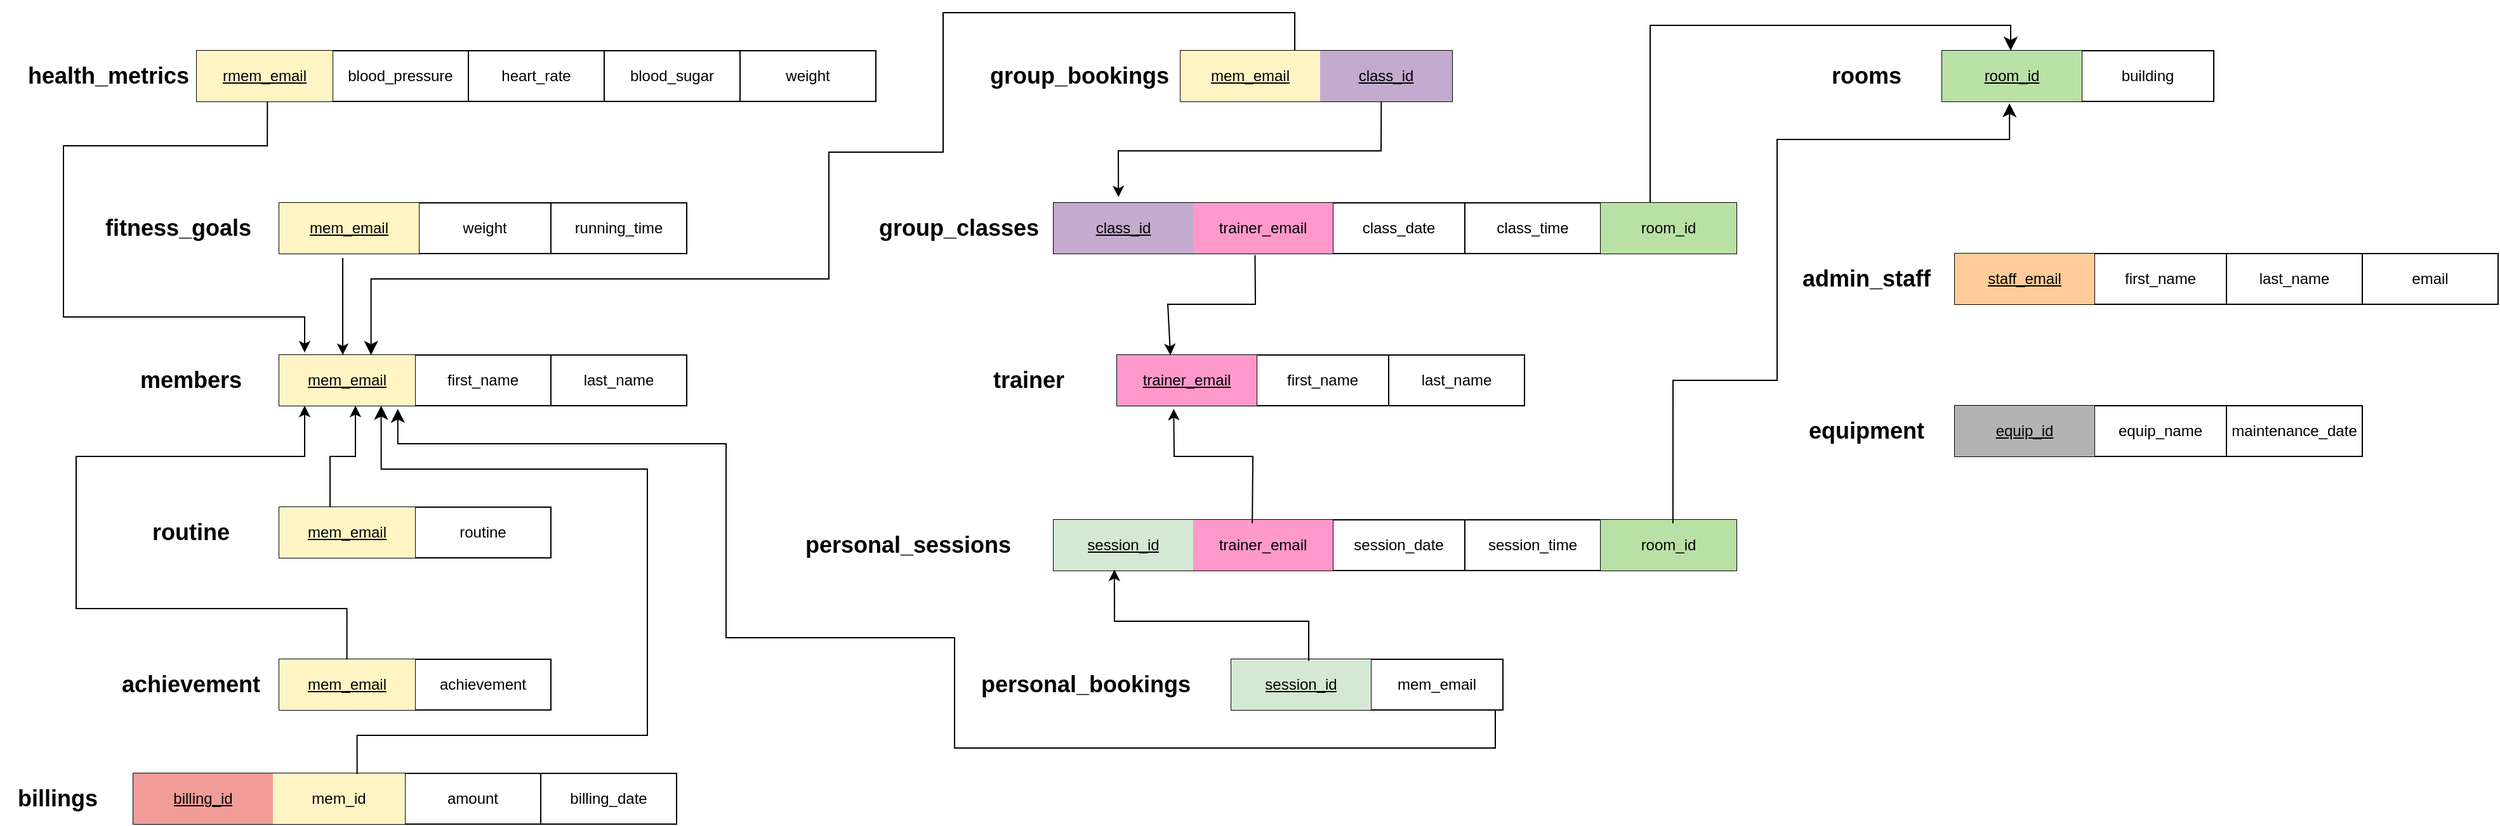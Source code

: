 <mxfile version="24.1.0" type="device">
  <diagram name="Page-1" id="NlU0IGjigq2J7Ib-XljO">
    <mxGraphModel dx="2693" dy="1857" grid="1" gridSize="10" guides="1" tooltips="1" connect="1" arrows="1" fold="1" page="1" pageScale="1" pageWidth="850" pageHeight="1100" math="0" shadow="0">
      <root>
        <mxCell id="0" />
        <mxCell id="1" parent="0" />
        <mxCell id="TKDaQTlKowNkifoECcdJ-1" value="" style="shape=table;startSize=0;container=1;collapsible=0;childLayout=tableLayout;" vertex="1" parent="1">
          <mxGeometry x="-520" y="160" width="321" height="40" as="geometry" />
        </mxCell>
        <mxCell id="TKDaQTlKowNkifoECcdJ-2" value="" style="shape=tableRow;horizontal=0;startSize=0;swimlaneHead=0;swimlaneBody=0;strokeColor=inherit;top=0;left=0;bottom=0;right=0;collapsible=0;dropTarget=0;fillColor=none;points=[[0,0.5],[1,0.5]];portConstraint=eastwest;" vertex="1" parent="TKDaQTlKowNkifoECcdJ-1">
          <mxGeometry width="321" height="40" as="geometry" />
        </mxCell>
        <mxCell id="TKDaQTlKowNkifoECcdJ-3" value="&lt;u&gt;mem_email&lt;/u&gt;" style="shape=partialRectangle;html=1;whiteSpace=wrap;connectable=0;strokeColor=inherit;overflow=hidden;fillColor=#FFF4C3;top=0;left=0;bottom=0;right=0;pointerEvents=1;" vertex="1" parent="TKDaQTlKowNkifoECcdJ-2">
          <mxGeometry width="107" height="40" as="geometry">
            <mxRectangle width="107" height="40" as="alternateBounds" />
          </mxGeometry>
        </mxCell>
        <mxCell id="TKDaQTlKowNkifoECcdJ-4" value="first_name" style="shape=partialRectangle;html=1;whiteSpace=wrap;connectable=0;strokeColor=inherit;overflow=hidden;fillColor=none;top=0;left=0;bottom=0;right=0;pointerEvents=1;" vertex="1" parent="TKDaQTlKowNkifoECcdJ-2">
          <mxGeometry x="107" width="107" height="40" as="geometry">
            <mxRectangle width="107" height="40" as="alternateBounds" />
          </mxGeometry>
        </mxCell>
        <mxCell id="TKDaQTlKowNkifoECcdJ-5" value="last_name" style="shape=partialRectangle;html=1;whiteSpace=wrap;connectable=0;strokeColor=inherit;overflow=hidden;fillColor=none;top=0;left=0;bottom=0;right=0;pointerEvents=1;" vertex="1" parent="TKDaQTlKowNkifoECcdJ-2">
          <mxGeometry x="214" width="107" height="40" as="geometry">
            <mxRectangle width="107" height="40" as="alternateBounds" />
          </mxGeometry>
        </mxCell>
        <mxCell id="TKDaQTlKowNkifoECcdJ-8" value="&lt;b&gt;&lt;font style=&quot;font-size: 18px;&quot;&gt;members&lt;/font&gt;&lt;/b&gt;" style="text;html=1;align=center;verticalAlign=middle;resizable=0;points=[];autosize=1;strokeColor=none;fillColor=none;" vertex="1" parent="1">
          <mxGeometry x="-640" y="160" width="100" height="40" as="geometry" />
        </mxCell>
        <mxCell id="TKDaQTlKowNkifoECcdJ-9" value="" style="shape=table;startSize=0;container=1;collapsible=0;childLayout=tableLayout;" vertex="1" parent="1">
          <mxGeometry x="90" y="290" width="538" height="40" as="geometry" />
        </mxCell>
        <mxCell id="TKDaQTlKowNkifoECcdJ-10" value="" style="shape=tableRow;horizontal=0;startSize=0;swimlaneHead=0;swimlaneBody=0;strokeColor=inherit;top=0;left=0;bottom=0;right=0;collapsible=0;dropTarget=0;fillColor=none;points=[[0,0.5],[1,0.5]];portConstraint=eastwest;" vertex="1" parent="TKDaQTlKowNkifoECcdJ-9">
          <mxGeometry width="538" height="40" as="geometry" />
        </mxCell>
        <mxCell id="TKDaQTlKowNkifoECcdJ-11" value="&lt;u&gt;session_id&lt;/u&gt;" style="shape=partialRectangle;html=1;whiteSpace=wrap;connectable=0;strokeColor=inherit;overflow=hidden;fillColor=#D5E8D4;top=0;left=0;bottom=0;right=0;pointerEvents=1;" vertex="1" parent="TKDaQTlKowNkifoECcdJ-10">
          <mxGeometry width="110" height="40" as="geometry">
            <mxRectangle width="110" height="40" as="alternateBounds" />
          </mxGeometry>
        </mxCell>
        <mxCell id="TKDaQTlKowNkifoECcdJ-117" value="trainer_email" style="shape=partialRectangle;html=1;whiteSpace=wrap;connectable=0;strokeColor=inherit;overflow=hidden;fillColor=#FF99CC;top=0;left=0;bottom=0;right=0;pointerEvents=1;" vertex="1" parent="TKDaQTlKowNkifoECcdJ-10">
          <mxGeometry x="110" width="110" height="40" as="geometry">
            <mxRectangle width="110" height="40" as="alternateBounds" />
          </mxGeometry>
        </mxCell>
        <mxCell id="TKDaQTlKowNkifoECcdJ-12" value="session_date" style="shape=partialRectangle;html=1;whiteSpace=wrap;connectable=0;strokeColor=inherit;overflow=hidden;fillColor=none;top=0;left=0;bottom=0;right=0;pointerEvents=1;" vertex="1" parent="TKDaQTlKowNkifoECcdJ-10">
          <mxGeometry x="220" width="104" height="40" as="geometry">
            <mxRectangle width="104" height="40" as="alternateBounds" />
          </mxGeometry>
        </mxCell>
        <mxCell id="TKDaQTlKowNkifoECcdJ-13" value="session_time" style="shape=partialRectangle;html=1;whiteSpace=wrap;connectable=0;strokeColor=inherit;overflow=hidden;fillColor=none;top=0;left=0;bottom=0;right=0;pointerEvents=1;" vertex="1" parent="TKDaQTlKowNkifoECcdJ-10">
          <mxGeometry x="324" width="107" height="40" as="geometry">
            <mxRectangle width="107" height="40" as="alternateBounds" />
          </mxGeometry>
        </mxCell>
        <mxCell id="TKDaQTlKowNkifoECcdJ-14" value="room_id" style="shape=partialRectangle;html=1;whiteSpace=wrap;connectable=0;strokeColor=inherit;overflow=hidden;fillColor=#B9E0A5;top=0;left=0;bottom=0;right=0;pointerEvents=1;" vertex="1" parent="TKDaQTlKowNkifoECcdJ-10">
          <mxGeometry x="431" width="107" height="40" as="geometry">
            <mxRectangle width="107" height="40" as="alternateBounds" />
          </mxGeometry>
        </mxCell>
        <mxCell id="TKDaQTlKowNkifoECcdJ-15" value="&lt;span style=&quot;font-size: 18px;&quot;&gt;&lt;b&gt;personal_sessions&lt;/b&gt;&lt;/span&gt;" style="text;html=1;align=center;verticalAlign=middle;resizable=0;points=[];autosize=1;strokeColor=none;fillColor=none;" vertex="1" parent="1">
          <mxGeometry x="-120" y="290" width="190" height="40" as="geometry" />
        </mxCell>
        <mxCell id="TKDaQTlKowNkifoECcdJ-16" value="" style="shape=table;startSize=0;container=1;collapsible=0;childLayout=tableLayout;" vertex="1" parent="1">
          <mxGeometry x="90" y="40" width="538" height="40" as="geometry" />
        </mxCell>
        <mxCell id="TKDaQTlKowNkifoECcdJ-17" value="" style="shape=tableRow;horizontal=0;startSize=0;swimlaneHead=0;swimlaneBody=0;strokeColor=inherit;top=0;left=0;bottom=0;right=0;collapsible=0;dropTarget=0;fillColor=none;points=[[0,0.5],[1,0.5]];portConstraint=eastwest;" vertex="1" parent="TKDaQTlKowNkifoECcdJ-16">
          <mxGeometry width="538" height="40" as="geometry" />
        </mxCell>
        <mxCell id="TKDaQTlKowNkifoECcdJ-18" value="&lt;u&gt;class_id&lt;/u&gt;" style="shape=partialRectangle;html=1;whiteSpace=wrap;connectable=0;strokeColor=inherit;overflow=hidden;fillColor=#C3ABD0;top=0;left=0;bottom=0;right=0;pointerEvents=1;" vertex="1" parent="TKDaQTlKowNkifoECcdJ-17">
          <mxGeometry width="110" height="40" as="geometry">
            <mxRectangle width="110" height="40" as="alternateBounds" />
          </mxGeometry>
        </mxCell>
        <mxCell id="TKDaQTlKowNkifoECcdJ-116" value="trainer_email" style="shape=partialRectangle;html=1;whiteSpace=wrap;connectable=0;strokeColor=inherit;overflow=hidden;fillColor=#FF99CC;top=0;left=0;bottom=0;right=0;pointerEvents=1;" vertex="1" parent="TKDaQTlKowNkifoECcdJ-17">
          <mxGeometry x="110" width="110" height="40" as="geometry">
            <mxRectangle width="110" height="40" as="alternateBounds" />
          </mxGeometry>
        </mxCell>
        <mxCell id="TKDaQTlKowNkifoECcdJ-19" value="class_date" style="shape=partialRectangle;html=1;whiteSpace=wrap;connectable=0;strokeColor=inherit;overflow=hidden;fillColor=none;top=0;left=0;bottom=0;right=0;pointerEvents=1;" vertex="1" parent="TKDaQTlKowNkifoECcdJ-17">
          <mxGeometry x="220" width="104" height="40" as="geometry">
            <mxRectangle width="104" height="40" as="alternateBounds" />
          </mxGeometry>
        </mxCell>
        <mxCell id="TKDaQTlKowNkifoECcdJ-20" value="class_time" style="shape=partialRectangle;html=1;whiteSpace=wrap;connectable=0;strokeColor=inherit;overflow=hidden;fillColor=none;top=0;left=0;bottom=0;right=0;pointerEvents=1;" vertex="1" parent="TKDaQTlKowNkifoECcdJ-17">
          <mxGeometry x="324" width="107" height="40" as="geometry">
            <mxRectangle width="107" height="40" as="alternateBounds" />
          </mxGeometry>
        </mxCell>
        <mxCell id="TKDaQTlKowNkifoECcdJ-21" value="room_id" style="shape=partialRectangle;html=1;whiteSpace=wrap;connectable=0;strokeColor=inherit;overflow=hidden;fillColor=#B9E0A5;top=0;left=0;bottom=0;right=0;pointerEvents=1;" vertex="1" parent="TKDaQTlKowNkifoECcdJ-17">
          <mxGeometry x="431" width="107" height="40" as="geometry">
            <mxRectangle width="107" height="40" as="alternateBounds" />
          </mxGeometry>
        </mxCell>
        <mxCell id="TKDaQTlKowNkifoECcdJ-22" value="&lt;span style=&quot;font-size: 18px;&quot;&gt;&lt;b&gt;group_classes&lt;/b&gt;&lt;/span&gt;" style="text;html=1;align=center;verticalAlign=middle;resizable=0;points=[];autosize=1;strokeColor=none;fillColor=none;" vertex="1" parent="1">
          <mxGeometry x="-60" y="40" width="150" height="40" as="geometry" />
        </mxCell>
        <mxCell id="TKDaQTlKowNkifoECcdJ-23" value="" style="shape=table;startSize=0;container=1;collapsible=0;childLayout=tableLayout;" vertex="1" parent="1">
          <mxGeometry x="140" y="160" width="321" height="40" as="geometry" />
        </mxCell>
        <mxCell id="TKDaQTlKowNkifoECcdJ-24" value="" style="shape=tableRow;horizontal=0;startSize=0;swimlaneHead=0;swimlaneBody=0;strokeColor=inherit;top=0;left=0;bottom=0;right=0;collapsible=0;dropTarget=0;fillColor=none;points=[[0,0.5],[1,0.5]];portConstraint=eastwest;" vertex="1" parent="TKDaQTlKowNkifoECcdJ-23">
          <mxGeometry width="321" height="40" as="geometry" />
        </mxCell>
        <mxCell id="TKDaQTlKowNkifoECcdJ-25" value="&lt;u&gt;trainer_email&lt;/u&gt;" style="shape=partialRectangle;html=1;whiteSpace=wrap;connectable=0;strokeColor=inherit;overflow=hidden;fillColor=#FF99CC;top=0;left=0;bottom=0;right=0;pointerEvents=1;" vertex="1" parent="TKDaQTlKowNkifoECcdJ-24">
          <mxGeometry width="110" height="40" as="geometry">
            <mxRectangle width="110" height="40" as="alternateBounds" />
          </mxGeometry>
        </mxCell>
        <mxCell id="TKDaQTlKowNkifoECcdJ-26" value="first_name" style="shape=partialRectangle;html=1;whiteSpace=wrap;connectable=0;strokeColor=inherit;overflow=hidden;fillColor=none;top=0;left=0;bottom=0;right=0;pointerEvents=1;" vertex="1" parent="TKDaQTlKowNkifoECcdJ-24">
          <mxGeometry x="110" width="104" height="40" as="geometry">
            <mxRectangle width="104" height="40" as="alternateBounds" />
          </mxGeometry>
        </mxCell>
        <mxCell id="TKDaQTlKowNkifoECcdJ-27" value="last_name" style="shape=partialRectangle;html=1;whiteSpace=wrap;connectable=0;strokeColor=inherit;overflow=hidden;fillColor=none;top=0;left=0;bottom=0;right=0;pointerEvents=1;" vertex="1" parent="TKDaQTlKowNkifoECcdJ-24">
          <mxGeometry x="214" width="107" height="40" as="geometry">
            <mxRectangle width="107" height="40" as="alternateBounds" />
          </mxGeometry>
        </mxCell>
        <mxCell id="TKDaQTlKowNkifoECcdJ-29" value="&lt;span style=&quot;font-size: 18px;&quot;&gt;&lt;b&gt;trainer&lt;/b&gt;&lt;/span&gt;" style="text;html=1;align=center;verticalAlign=middle;resizable=0;points=[];autosize=1;strokeColor=none;fillColor=none;" vertex="1" parent="1">
          <mxGeometry x="30" y="160" width="80" height="40" as="geometry" />
        </mxCell>
        <mxCell id="TKDaQTlKowNkifoECcdJ-30" value="" style="shape=table;startSize=0;container=1;collapsible=0;childLayout=tableLayout;" vertex="1" parent="1">
          <mxGeometry x="790" y="-80" width="214" height="40" as="geometry" />
        </mxCell>
        <mxCell id="TKDaQTlKowNkifoECcdJ-31" value="" style="shape=tableRow;horizontal=0;startSize=0;swimlaneHead=0;swimlaneBody=0;strokeColor=inherit;top=0;left=0;bottom=0;right=0;collapsible=0;dropTarget=0;fillColor=none;points=[[0,0.5],[1,0.5]];portConstraint=eastwest;" vertex="1" parent="TKDaQTlKowNkifoECcdJ-30">
          <mxGeometry width="214" height="40" as="geometry" />
        </mxCell>
        <mxCell id="TKDaQTlKowNkifoECcdJ-32" value="&lt;u&gt;room_id&lt;/u&gt;" style="shape=partialRectangle;html=1;whiteSpace=wrap;connectable=0;strokeColor=inherit;overflow=hidden;fillColor=#B9E0A5;top=0;left=0;bottom=0;right=0;pointerEvents=1;" vertex="1" parent="TKDaQTlKowNkifoECcdJ-31">
          <mxGeometry width="110" height="40" as="geometry">
            <mxRectangle width="110" height="40" as="alternateBounds" />
          </mxGeometry>
        </mxCell>
        <mxCell id="TKDaQTlKowNkifoECcdJ-33" value="building" style="shape=partialRectangle;html=1;whiteSpace=wrap;connectable=0;strokeColor=inherit;overflow=hidden;fillColor=none;top=0;left=0;bottom=0;right=0;pointerEvents=1;" vertex="1" parent="TKDaQTlKowNkifoECcdJ-31">
          <mxGeometry x="110" width="104" height="40" as="geometry">
            <mxRectangle width="104" height="40" as="alternateBounds" />
          </mxGeometry>
        </mxCell>
        <mxCell id="TKDaQTlKowNkifoECcdJ-36" value="&lt;span style=&quot;font-size: 18px;&quot;&gt;&lt;b&gt;rooms&lt;/b&gt;&lt;/span&gt;" style="text;html=1;align=center;verticalAlign=middle;resizable=0;points=[];autosize=1;strokeColor=none;fillColor=none;" vertex="1" parent="1">
          <mxGeometry x="690" y="-80" width="80" height="40" as="geometry" />
        </mxCell>
        <mxCell id="TKDaQTlKowNkifoECcdJ-37" value="" style="shape=table;startSize=0;container=1;collapsible=0;childLayout=tableLayout;" vertex="1" parent="1">
          <mxGeometry x="800" y="80" width="428" height="40" as="geometry" />
        </mxCell>
        <mxCell id="TKDaQTlKowNkifoECcdJ-38" value="" style="shape=tableRow;horizontal=0;startSize=0;swimlaneHead=0;swimlaneBody=0;strokeColor=inherit;top=0;left=0;bottom=0;right=0;collapsible=0;dropTarget=0;fillColor=none;points=[[0,0.5],[1,0.5]];portConstraint=eastwest;" vertex="1" parent="TKDaQTlKowNkifoECcdJ-37">
          <mxGeometry width="428" height="40" as="geometry" />
        </mxCell>
        <mxCell id="TKDaQTlKowNkifoECcdJ-39" value="&lt;u&gt;staff_email&lt;/u&gt;" style="shape=partialRectangle;html=1;whiteSpace=wrap;connectable=0;strokeColor=inherit;overflow=hidden;fillColor=#FFCC99;top=0;left=0;bottom=0;right=0;pointerEvents=1;" vertex="1" parent="TKDaQTlKowNkifoECcdJ-38">
          <mxGeometry width="110" height="40" as="geometry">
            <mxRectangle width="110" height="40" as="alternateBounds" />
          </mxGeometry>
        </mxCell>
        <mxCell id="TKDaQTlKowNkifoECcdJ-40" value="first_name" style="shape=partialRectangle;html=1;whiteSpace=wrap;connectable=0;strokeColor=inherit;overflow=hidden;fillColor=none;top=0;left=0;bottom=0;right=0;pointerEvents=1;" vertex="1" parent="TKDaQTlKowNkifoECcdJ-38">
          <mxGeometry x="110" width="104" height="40" as="geometry">
            <mxRectangle width="104" height="40" as="alternateBounds" />
          </mxGeometry>
        </mxCell>
        <mxCell id="TKDaQTlKowNkifoECcdJ-41" value="last_name" style="shape=partialRectangle;html=1;whiteSpace=wrap;connectable=0;strokeColor=inherit;overflow=hidden;fillColor=none;top=0;left=0;bottom=0;right=0;pointerEvents=1;" vertex="1" parent="TKDaQTlKowNkifoECcdJ-38">
          <mxGeometry x="214" width="107" height="40" as="geometry">
            <mxRectangle width="107" height="40" as="alternateBounds" />
          </mxGeometry>
        </mxCell>
        <mxCell id="TKDaQTlKowNkifoECcdJ-42" value="email" style="shape=partialRectangle;html=1;whiteSpace=wrap;connectable=0;strokeColor=inherit;overflow=hidden;fillColor=none;top=0;left=0;bottom=0;right=0;pointerEvents=1;" vertex="1" parent="TKDaQTlKowNkifoECcdJ-38">
          <mxGeometry x="321" width="107" height="40" as="geometry">
            <mxRectangle width="107" height="40" as="alternateBounds" />
          </mxGeometry>
        </mxCell>
        <mxCell id="TKDaQTlKowNkifoECcdJ-43" value="&lt;span style=&quot;font-size: 18px;&quot;&gt;&lt;b&gt;admin_staff&lt;/b&gt;&lt;/span&gt;" style="text;html=1;align=center;verticalAlign=middle;resizable=0;points=[];autosize=1;strokeColor=none;fillColor=none;" vertex="1" parent="1">
          <mxGeometry x="670" y="80" width="120" height="40" as="geometry" />
        </mxCell>
        <mxCell id="TKDaQTlKowNkifoECcdJ-44" value="" style="shape=table;startSize=0;container=1;collapsible=0;childLayout=tableLayout;" vertex="1" parent="1">
          <mxGeometry x="800" y="200" width="321" height="40" as="geometry" />
        </mxCell>
        <mxCell id="TKDaQTlKowNkifoECcdJ-45" value="" style="shape=tableRow;horizontal=0;startSize=0;swimlaneHead=0;swimlaneBody=0;strokeColor=inherit;top=0;left=0;bottom=0;right=0;collapsible=0;dropTarget=0;fillColor=none;points=[[0,0.5],[1,0.5]];portConstraint=eastwest;" vertex="1" parent="TKDaQTlKowNkifoECcdJ-44">
          <mxGeometry width="321" height="40" as="geometry" />
        </mxCell>
        <mxCell id="TKDaQTlKowNkifoECcdJ-46" value="&lt;u&gt;equip_id&lt;/u&gt;" style="shape=partialRectangle;html=1;whiteSpace=wrap;connectable=0;strokeColor=inherit;overflow=hidden;fillColor=#B3B3B3;top=0;left=0;bottom=0;right=0;pointerEvents=1;" vertex="1" parent="TKDaQTlKowNkifoECcdJ-45">
          <mxGeometry width="110" height="40" as="geometry">
            <mxRectangle width="110" height="40" as="alternateBounds" />
          </mxGeometry>
        </mxCell>
        <mxCell id="TKDaQTlKowNkifoECcdJ-47" value="equip_name" style="shape=partialRectangle;html=1;whiteSpace=wrap;connectable=0;strokeColor=inherit;overflow=hidden;fillColor=none;top=0;left=0;bottom=0;right=0;pointerEvents=1;" vertex="1" parent="TKDaQTlKowNkifoECcdJ-45">
          <mxGeometry x="110" width="104" height="40" as="geometry">
            <mxRectangle width="104" height="40" as="alternateBounds" />
          </mxGeometry>
        </mxCell>
        <mxCell id="TKDaQTlKowNkifoECcdJ-48" value="maintenance_date" style="shape=partialRectangle;html=1;whiteSpace=wrap;connectable=0;strokeColor=inherit;overflow=hidden;fillColor=none;top=0;left=0;bottom=0;right=0;pointerEvents=1;" vertex="1" parent="TKDaQTlKowNkifoECcdJ-45">
          <mxGeometry x="214" width="107" height="40" as="geometry">
            <mxRectangle width="107" height="40" as="alternateBounds" />
          </mxGeometry>
        </mxCell>
        <mxCell id="TKDaQTlKowNkifoECcdJ-50" value="&lt;span style=&quot;font-size: 18px;&quot;&gt;&lt;b&gt;equipment&lt;/b&gt;&lt;/span&gt;" style="text;html=1;align=center;verticalAlign=middle;resizable=0;points=[];autosize=1;strokeColor=none;fillColor=none;" vertex="1" parent="1">
          <mxGeometry x="675" y="200" width="110" height="40" as="geometry" />
        </mxCell>
        <mxCell id="TKDaQTlKowNkifoECcdJ-51" value="" style="shape=table;startSize=0;container=1;collapsible=0;childLayout=tableLayout;" vertex="1" parent="1">
          <mxGeometry x="-635" y="490" width="428" height="40" as="geometry" />
        </mxCell>
        <mxCell id="TKDaQTlKowNkifoECcdJ-52" value="" style="shape=tableRow;horizontal=0;startSize=0;swimlaneHead=0;swimlaneBody=0;strokeColor=inherit;top=0;left=0;bottom=0;right=0;collapsible=0;dropTarget=0;fillColor=none;points=[[0,0.5],[1,0.5]];portConstraint=eastwest;" vertex="1" parent="TKDaQTlKowNkifoECcdJ-51">
          <mxGeometry width="428" height="40" as="geometry" />
        </mxCell>
        <mxCell id="TKDaQTlKowNkifoECcdJ-53" value="&lt;u&gt;billing_id&lt;/u&gt;" style="shape=partialRectangle;html=1;whiteSpace=wrap;connectable=0;strokeColor=inherit;overflow=hidden;fillColor=#F19C99;top=0;left=0;bottom=0;right=0;pointerEvents=1;" vertex="1" parent="TKDaQTlKowNkifoECcdJ-52">
          <mxGeometry width="110" height="40" as="geometry">
            <mxRectangle width="110" height="40" as="alternateBounds" />
          </mxGeometry>
        </mxCell>
        <mxCell id="TKDaQTlKowNkifoECcdJ-54" value="mem_id" style="shape=partialRectangle;html=1;whiteSpace=wrap;connectable=0;strokeColor=inherit;overflow=hidden;fillColor=#FFF4C3;top=0;left=0;bottom=0;right=0;pointerEvents=1;" vertex="1" parent="TKDaQTlKowNkifoECcdJ-52">
          <mxGeometry x="110" width="104" height="40" as="geometry">
            <mxRectangle width="104" height="40" as="alternateBounds" />
          </mxGeometry>
        </mxCell>
        <mxCell id="TKDaQTlKowNkifoECcdJ-55" value="amount" style="shape=partialRectangle;html=1;whiteSpace=wrap;connectable=0;strokeColor=inherit;overflow=hidden;fillColor=none;top=0;left=0;bottom=0;right=0;pointerEvents=1;" vertex="1" parent="TKDaQTlKowNkifoECcdJ-52">
          <mxGeometry x="214" width="107" height="40" as="geometry">
            <mxRectangle width="107" height="40" as="alternateBounds" />
          </mxGeometry>
        </mxCell>
        <mxCell id="TKDaQTlKowNkifoECcdJ-56" value="billing_date" style="shape=partialRectangle;html=1;whiteSpace=wrap;connectable=0;strokeColor=inherit;overflow=hidden;fillColor=none;top=0;left=0;bottom=0;right=0;pointerEvents=1;" vertex="1" parent="TKDaQTlKowNkifoECcdJ-52">
          <mxGeometry x="321" width="107" height="40" as="geometry">
            <mxRectangle width="107" height="40" as="alternateBounds" />
          </mxGeometry>
        </mxCell>
        <mxCell id="TKDaQTlKowNkifoECcdJ-57" value="&lt;span style=&quot;font-size: 18px;&quot;&gt;&lt;b&gt;billings&lt;/b&gt;&lt;/span&gt;" style="text;html=1;align=center;verticalAlign=middle;resizable=0;points=[];autosize=1;strokeColor=none;fillColor=none;" vertex="1" parent="1">
          <mxGeometry x="-740" y="490" width="90" height="40" as="geometry" />
        </mxCell>
        <mxCell id="TKDaQTlKowNkifoECcdJ-58" value="" style="shape=table;startSize=0;container=1;collapsible=0;childLayout=tableLayout;" vertex="1" parent="1">
          <mxGeometry x="-585" y="-80" width="535" height="40" as="geometry" />
        </mxCell>
        <mxCell id="TKDaQTlKowNkifoECcdJ-59" value="" style="shape=tableRow;horizontal=0;startSize=0;swimlaneHead=0;swimlaneBody=0;strokeColor=inherit;top=0;left=0;bottom=0;right=0;collapsible=0;dropTarget=0;fillColor=none;points=[[0,0.5],[1,0.5]];portConstraint=eastwest;" vertex="1" parent="TKDaQTlKowNkifoECcdJ-58">
          <mxGeometry width="535" height="40" as="geometry" />
        </mxCell>
        <mxCell id="TKDaQTlKowNkifoECcdJ-60" value="&lt;u&gt;rmem_email&lt;/u&gt;" style="shape=partialRectangle;html=1;whiteSpace=wrap;connectable=0;strokeColor=inherit;overflow=hidden;fillColor=#FFF4C3;top=0;left=0;bottom=0;right=0;pointerEvents=1;" vertex="1" parent="TKDaQTlKowNkifoECcdJ-59">
          <mxGeometry width="107" height="40" as="geometry">
            <mxRectangle width="107" height="40" as="alternateBounds" />
          </mxGeometry>
        </mxCell>
        <mxCell id="TKDaQTlKowNkifoECcdJ-61" value="blood_pressure" style="shape=partialRectangle;html=1;whiteSpace=wrap;connectable=0;strokeColor=inherit;overflow=hidden;fillColor=none;top=0;left=0;bottom=0;right=0;pointerEvents=1;" vertex="1" parent="TKDaQTlKowNkifoECcdJ-59">
          <mxGeometry x="107" width="107" height="40" as="geometry">
            <mxRectangle width="107" height="40" as="alternateBounds" />
          </mxGeometry>
        </mxCell>
        <mxCell id="TKDaQTlKowNkifoECcdJ-62" value="heart_rate" style="shape=partialRectangle;html=1;whiteSpace=wrap;connectable=0;strokeColor=inherit;overflow=hidden;fillColor=none;top=0;left=0;bottom=0;right=0;pointerEvents=1;" vertex="1" parent="TKDaQTlKowNkifoECcdJ-59">
          <mxGeometry x="214" width="107" height="40" as="geometry">
            <mxRectangle width="107" height="40" as="alternateBounds" />
          </mxGeometry>
        </mxCell>
        <mxCell id="TKDaQTlKowNkifoECcdJ-86" value="blood_sugar" style="shape=partialRectangle;html=1;whiteSpace=wrap;connectable=0;strokeColor=inherit;overflow=hidden;fillColor=none;top=0;left=0;bottom=0;right=0;pointerEvents=1;" vertex="1" parent="TKDaQTlKowNkifoECcdJ-59">
          <mxGeometry x="321" width="107" height="40" as="geometry">
            <mxRectangle width="107" height="40" as="alternateBounds" />
          </mxGeometry>
        </mxCell>
        <mxCell id="TKDaQTlKowNkifoECcdJ-87" value="weight" style="shape=partialRectangle;html=1;whiteSpace=wrap;connectable=0;strokeColor=inherit;overflow=hidden;fillColor=none;top=0;left=0;bottom=0;right=0;pointerEvents=1;" vertex="1" parent="TKDaQTlKowNkifoECcdJ-59">
          <mxGeometry x="428" width="107" height="40" as="geometry">
            <mxRectangle width="107" height="40" as="alternateBounds" />
          </mxGeometry>
        </mxCell>
        <mxCell id="TKDaQTlKowNkifoECcdJ-64" value="&lt;span style=&quot;font-size: 18px;&quot;&gt;&lt;b&gt;health_metrics&lt;/b&gt;&lt;/span&gt;" style="text;html=1;align=center;verticalAlign=middle;resizable=0;points=[];autosize=1;strokeColor=none;fillColor=none;" vertex="1" parent="1">
          <mxGeometry x="-730" y="-80" width="150" height="40" as="geometry" />
        </mxCell>
        <mxCell id="TKDaQTlKowNkifoECcdJ-65" value="" style="shape=table;startSize=0;container=1;collapsible=0;childLayout=tableLayout;" vertex="1" parent="1">
          <mxGeometry x="-520" y="40" width="321" height="40" as="geometry" />
        </mxCell>
        <mxCell id="TKDaQTlKowNkifoECcdJ-66" value="" style="shape=tableRow;horizontal=0;startSize=0;swimlaneHead=0;swimlaneBody=0;strokeColor=inherit;top=0;left=0;bottom=0;right=0;collapsible=0;dropTarget=0;fillColor=none;points=[[0,0.5],[1,0.5]];portConstraint=eastwest;" vertex="1" parent="TKDaQTlKowNkifoECcdJ-65">
          <mxGeometry width="321" height="40" as="geometry" />
        </mxCell>
        <mxCell id="TKDaQTlKowNkifoECcdJ-67" value="&lt;u&gt;mem_email&lt;/u&gt;" style="shape=partialRectangle;html=1;whiteSpace=wrap;connectable=0;strokeColor=inherit;overflow=hidden;fillColor=#FFF4C3;top=0;left=0;bottom=0;right=0;pointerEvents=1;" vertex="1" parent="TKDaQTlKowNkifoECcdJ-66">
          <mxGeometry width="110" height="40" as="geometry">
            <mxRectangle width="110" height="40" as="alternateBounds" />
          </mxGeometry>
        </mxCell>
        <mxCell id="TKDaQTlKowNkifoECcdJ-68" value="weight" style="shape=partialRectangle;html=1;whiteSpace=wrap;connectable=0;strokeColor=inherit;overflow=hidden;fillColor=none;top=0;left=0;bottom=0;right=0;pointerEvents=1;" vertex="1" parent="TKDaQTlKowNkifoECcdJ-66">
          <mxGeometry x="110" width="104" height="40" as="geometry">
            <mxRectangle width="104" height="40" as="alternateBounds" />
          </mxGeometry>
        </mxCell>
        <mxCell id="TKDaQTlKowNkifoECcdJ-69" value="&lt;div&gt;&lt;span style=&quot;background-color: initial;&quot;&gt;running_time&lt;/span&gt;&lt;br&gt;&lt;/div&gt;" style="shape=partialRectangle;html=1;whiteSpace=wrap;connectable=0;strokeColor=inherit;overflow=hidden;fillColor=none;top=0;left=0;bottom=0;right=0;pointerEvents=1;" vertex="1" parent="TKDaQTlKowNkifoECcdJ-66">
          <mxGeometry x="214" width="107" height="40" as="geometry">
            <mxRectangle width="107" height="40" as="alternateBounds" />
          </mxGeometry>
        </mxCell>
        <mxCell id="TKDaQTlKowNkifoECcdJ-71" value="&lt;span style=&quot;font-size: 18px;&quot;&gt;&lt;b&gt;fitness_goals&lt;/b&gt;&lt;/span&gt;" style="text;html=1;align=center;verticalAlign=middle;resizable=0;points=[];autosize=1;strokeColor=none;fillColor=none;" vertex="1" parent="1">
          <mxGeometry x="-670" y="40" width="140" height="40" as="geometry" />
        </mxCell>
        <mxCell id="TKDaQTlKowNkifoECcdJ-74" value="" style="shape=table;startSize=0;container=1;collapsible=0;childLayout=tableLayout;" vertex="1" parent="1">
          <mxGeometry x="-520" y="280" width="214" height="40" as="geometry" />
        </mxCell>
        <mxCell id="TKDaQTlKowNkifoECcdJ-75" value="" style="shape=tableRow;horizontal=0;startSize=0;swimlaneHead=0;swimlaneBody=0;strokeColor=inherit;top=0;left=0;bottom=0;right=0;collapsible=0;dropTarget=0;fillColor=none;points=[[0,0.5],[1,0.5]];portConstraint=eastwest;" vertex="1" parent="TKDaQTlKowNkifoECcdJ-74">
          <mxGeometry width="214" height="40" as="geometry" />
        </mxCell>
        <mxCell id="TKDaQTlKowNkifoECcdJ-76" value="&lt;u&gt;mem_email&lt;/u&gt;" style="shape=partialRectangle;html=1;whiteSpace=wrap;connectable=0;strokeColor=inherit;overflow=hidden;fillColor=#FFF4C3;top=0;left=0;bottom=0;right=0;pointerEvents=1;" vertex="1" parent="TKDaQTlKowNkifoECcdJ-75">
          <mxGeometry width="107" height="40" as="geometry">
            <mxRectangle width="107" height="40" as="alternateBounds" />
          </mxGeometry>
        </mxCell>
        <mxCell id="TKDaQTlKowNkifoECcdJ-77" value="routine" style="shape=partialRectangle;html=1;whiteSpace=wrap;connectable=0;strokeColor=inherit;overflow=hidden;fillColor=none;top=0;left=0;bottom=0;right=0;pointerEvents=1;" vertex="1" parent="TKDaQTlKowNkifoECcdJ-75">
          <mxGeometry x="107" width="107" height="40" as="geometry">
            <mxRectangle width="107" height="40" as="alternateBounds" />
          </mxGeometry>
        </mxCell>
        <mxCell id="TKDaQTlKowNkifoECcdJ-79" value="&lt;span style=&quot;font-size: 18px;&quot;&gt;&lt;b&gt;routine&lt;/b&gt;&lt;/span&gt;" style="text;html=1;align=center;verticalAlign=middle;resizable=0;points=[];autosize=1;strokeColor=none;fillColor=none;" vertex="1" parent="1">
          <mxGeometry x="-630" y="280" width="80" height="40" as="geometry" />
        </mxCell>
        <mxCell id="TKDaQTlKowNkifoECcdJ-80" value="" style="shape=table;startSize=0;container=1;collapsible=0;childLayout=tableLayout;" vertex="1" parent="1">
          <mxGeometry x="-520" y="400" width="214" height="40" as="geometry" />
        </mxCell>
        <mxCell id="TKDaQTlKowNkifoECcdJ-81" value="" style="shape=tableRow;horizontal=0;startSize=0;swimlaneHead=0;swimlaneBody=0;strokeColor=inherit;top=0;left=0;bottom=0;right=0;collapsible=0;dropTarget=0;fillColor=none;points=[[0,0.5],[1,0.5]];portConstraint=eastwest;" vertex="1" parent="TKDaQTlKowNkifoECcdJ-80">
          <mxGeometry width="214" height="40" as="geometry" />
        </mxCell>
        <mxCell id="TKDaQTlKowNkifoECcdJ-82" value="&lt;u&gt;mem_email&lt;/u&gt;" style="shape=partialRectangle;html=1;whiteSpace=wrap;connectable=0;strokeColor=inherit;overflow=hidden;fillColor=#FFF4C3;top=0;left=0;bottom=0;right=0;pointerEvents=1;" vertex="1" parent="TKDaQTlKowNkifoECcdJ-81">
          <mxGeometry width="107" height="40" as="geometry">
            <mxRectangle width="107" height="40" as="alternateBounds" />
          </mxGeometry>
        </mxCell>
        <mxCell id="TKDaQTlKowNkifoECcdJ-83" value="achievement" style="shape=partialRectangle;html=1;whiteSpace=wrap;connectable=0;strokeColor=inherit;overflow=hidden;fillColor=none;top=0;left=0;bottom=0;right=0;pointerEvents=1;" vertex="1" parent="TKDaQTlKowNkifoECcdJ-81">
          <mxGeometry x="107" width="107" height="40" as="geometry">
            <mxRectangle width="107" height="40" as="alternateBounds" />
          </mxGeometry>
        </mxCell>
        <mxCell id="TKDaQTlKowNkifoECcdJ-85" value="&lt;span style=&quot;font-size: 18px;&quot;&gt;&lt;b&gt;achievement&lt;/b&gt;&lt;/span&gt;" style="text;html=1;align=center;verticalAlign=middle;resizable=0;points=[];autosize=1;strokeColor=none;fillColor=none;" vertex="1" parent="1">
          <mxGeometry x="-655" y="400" width="130" height="40" as="geometry" />
        </mxCell>
        <mxCell id="TKDaQTlKowNkifoECcdJ-92" style="edgeStyle=orthogonalEdgeStyle;rounded=0;orthogonalLoop=1;jettySize=auto;html=1;exitX=0.18;exitY=0.061;exitDx=0;exitDy=0;exitPerimeter=0;" edge="1" parent="1">
          <mxGeometry relative="1" as="geometry">
            <mxPoint x="-529.36" y="-40.0" as="sourcePoint" />
            <mxPoint x="-500" y="158" as="targetPoint" />
            <Array as="points">
              <mxPoint x="-529" y="-5" />
              <mxPoint x="-690" y="-5" />
              <mxPoint x="-690" y="130" />
              <mxPoint x="-500" y="130" />
              <mxPoint x="-500" y="158" />
            </Array>
          </mxGeometry>
        </mxCell>
        <mxCell id="TKDaQTlKowNkifoECcdJ-89" value="" style="endArrow=classic;html=1;rounded=0;exitX=0.273;exitY=1.061;exitDx=0;exitDy=0;exitPerimeter=0;entryX=0.273;entryY=-0.025;entryDx=0;entryDy=0;entryPerimeter=0;" edge="1" parent="1">
          <mxGeometry width="50" height="50" relative="1" as="geometry">
            <mxPoint x="-469.997" y="83.44" as="sourcePoint" />
            <mxPoint x="-469.997" y="160.0" as="targetPoint" />
          </mxGeometry>
        </mxCell>
        <mxCell id="TKDaQTlKowNkifoECcdJ-93" style="edgeStyle=orthogonalEdgeStyle;rounded=0;orthogonalLoop=1;jettySize=auto;html=1;" edge="1" parent="1" source="TKDaQTlKowNkifoECcdJ-75" target="TKDaQTlKowNkifoECcdJ-2">
          <mxGeometry relative="1" as="geometry">
            <Array as="points">
              <mxPoint x="-480" y="240" />
              <mxPoint x="-460" y="240" />
            </Array>
          </mxGeometry>
        </mxCell>
        <mxCell id="TKDaQTlKowNkifoECcdJ-94" style="edgeStyle=orthogonalEdgeStyle;rounded=0;orthogonalLoop=1;jettySize=auto;html=1;exitX=0.249;exitY=0.004;exitDx=0;exitDy=0;exitPerimeter=0;" edge="1" parent="1" source="TKDaQTlKowNkifoECcdJ-81" target="TKDaQTlKowNkifoECcdJ-2">
          <mxGeometry relative="1" as="geometry">
            <Array as="points">
              <mxPoint x="-467" y="360" />
              <mxPoint x="-680" y="360" />
              <mxPoint x="-680" y="240" />
              <mxPoint x="-500" y="240" />
            </Array>
          </mxGeometry>
        </mxCell>
        <mxCell id="TKDaQTlKowNkifoECcdJ-101" value="" style="shape=table;startSize=0;container=1;collapsible=0;childLayout=tableLayout;" vertex="1" parent="1">
          <mxGeometry x="190" y="-80" width="214" height="40" as="geometry" />
        </mxCell>
        <mxCell id="TKDaQTlKowNkifoECcdJ-102" value="" style="shape=tableRow;horizontal=0;startSize=0;swimlaneHead=0;swimlaneBody=0;strokeColor=inherit;top=0;left=0;bottom=0;right=0;collapsible=0;dropTarget=0;fillColor=none;points=[[0,0.5],[1,0.5]];portConstraint=eastwest;" vertex="1" parent="TKDaQTlKowNkifoECcdJ-101">
          <mxGeometry width="214" height="40" as="geometry" />
        </mxCell>
        <mxCell id="TKDaQTlKowNkifoECcdJ-103" value="&lt;u&gt;mem_email&lt;/u&gt;" style="shape=partialRectangle;html=1;whiteSpace=wrap;connectable=0;strokeColor=inherit;overflow=hidden;fillColor=#FFF4C3;top=0;left=0;bottom=0;right=0;pointerEvents=1;" vertex="1" parent="TKDaQTlKowNkifoECcdJ-102">
          <mxGeometry width="110" height="40" as="geometry">
            <mxRectangle width="110" height="40" as="alternateBounds" />
          </mxGeometry>
        </mxCell>
        <mxCell id="TKDaQTlKowNkifoECcdJ-104" value="&lt;u&gt;class_id&lt;/u&gt;" style="shape=partialRectangle;html=1;whiteSpace=wrap;connectable=0;strokeColor=inherit;overflow=hidden;fillColor=#C3ABD0;top=0;left=0;bottom=0;right=0;pointerEvents=1;" vertex="1" parent="TKDaQTlKowNkifoECcdJ-102">
          <mxGeometry x="110" width="104" height="40" as="geometry">
            <mxRectangle width="104" height="40" as="alternateBounds" />
          </mxGeometry>
        </mxCell>
        <mxCell id="TKDaQTlKowNkifoECcdJ-106" value="&lt;span style=&quot;font-size: 18px;&quot;&gt;&lt;b&gt;group_bookings&lt;/b&gt;&lt;/span&gt;" style="text;html=1;align=center;verticalAlign=middle;resizable=0;points=[];autosize=1;strokeColor=none;fillColor=none;" vertex="1" parent="1">
          <mxGeometry x="30" y="-80" width="160" height="40" as="geometry" />
        </mxCell>
        <mxCell id="TKDaQTlKowNkifoECcdJ-110" value="" style="shape=table;startSize=0;container=1;collapsible=0;childLayout=tableLayout;" vertex="1" parent="1">
          <mxGeometry x="230" y="400" width="214" height="40" as="geometry" />
        </mxCell>
        <mxCell id="TKDaQTlKowNkifoECcdJ-111" value="" style="shape=tableRow;horizontal=0;startSize=0;swimlaneHead=0;swimlaneBody=0;strokeColor=inherit;top=0;left=0;bottom=0;right=0;collapsible=0;dropTarget=0;fillColor=none;points=[[0,0.5],[1,0.5]];portConstraint=eastwest;" vertex="1" parent="TKDaQTlKowNkifoECcdJ-110">
          <mxGeometry width="214" height="40" as="geometry" />
        </mxCell>
        <mxCell id="TKDaQTlKowNkifoECcdJ-112" value="&lt;u&gt;session_id&lt;/u&gt;" style="shape=partialRectangle;html=1;whiteSpace=wrap;connectable=0;strokeColor=inherit;overflow=hidden;fillColor=#D5E8D4;top=0;left=0;bottom=0;right=0;pointerEvents=1;" vertex="1" parent="TKDaQTlKowNkifoECcdJ-111">
          <mxGeometry width="110" height="40" as="geometry">
            <mxRectangle width="110" height="40" as="alternateBounds" />
          </mxGeometry>
        </mxCell>
        <mxCell id="TKDaQTlKowNkifoECcdJ-113" value="mem_email" style="shape=partialRectangle;html=1;whiteSpace=wrap;connectable=0;strokeColor=inherit;overflow=hidden;fillColor=none;top=0;left=0;bottom=0;right=0;pointerEvents=1;" vertex="1" parent="TKDaQTlKowNkifoECcdJ-111">
          <mxGeometry x="110" width="104" height="40" as="geometry">
            <mxRectangle width="104" height="40" as="alternateBounds" />
          </mxGeometry>
        </mxCell>
        <mxCell id="TKDaQTlKowNkifoECcdJ-114" value="&lt;span style=&quot;font-size: 18px;&quot;&gt;&lt;b&gt;personal_bookings&lt;/b&gt;&lt;/span&gt;" style="text;html=1;align=center;verticalAlign=middle;resizable=0;points=[];autosize=1;strokeColor=none;fillColor=none;" vertex="1" parent="1">
          <mxGeometry x="20" y="400" width="190" height="40" as="geometry" />
        </mxCell>
        <mxCell id="TKDaQTlKowNkifoECcdJ-119" value="" style="endArrow=classic;html=1;rounded=0;entryX=0.139;entryY=1.061;entryDx=0;entryDy=0;entryPerimeter=0;exitX=0.291;exitY=0.068;exitDx=0;exitDy=0;exitPerimeter=0;" edge="1" parent="1" source="TKDaQTlKowNkifoECcdJ-10" target="TKDaQTlKowNkifoECcdJ-24">
          <mxGeometry width="50" height="50" relative="1" as="geometry">
            <mxPoint x="-30" y="150" as="sourcePoint" />
            <mxPoint x="20" y="100" as="targetPoint" />
            <Array as="points">
              <mxPoint x="247" y="240" />
              <mxPoint x="185" y="240" />
            </Array>
          </mxGeometry>
        </mxCell>
        <mxCell id="TKDaQTlKowNkifoECcdJ-121" value="" style="endArrow=classic;html=1;rounded=0;entryX=0.131;entryY=0.004;entryDx=0;entryDy=0;entryPerimeter=0;exitX=0.295;exitY=1.032;exitDx=0;exitDy=0;exitPerimeter=0;" edge="1" parent="1" source="TKDaQTlKowNkifoECcdJ-17" target="TKDaQTlKowNkifoECcdJ-24">
          <mxGeometry width="50" height="50" relative="1" as="geometry">
            <mxPoint x="-30" y="150" as="sourcePoint" />
            <mxPoint x="20" y="100" as="targetPoint" />
            <Array as="points">
              <mxPoint x="249" y="120" />
              <mxPoint x="180" y="120" />
            </Array>
          </mxGeometry>
        </mxCell>
        <mxCell id="TKDaQTlKowNkifoECcdJ-122" value="" style="endArrow=classic;html=1;rounded=0;entryX=0.095;entryY=-0.111;entryDx=0;entryDy=0;entryPerimeter=0;exitX=0.739;exitY=1.004;exitDx=0;exitDy=0;exitPerimeter=0;" edge="1" parent="1" source="TKDaQTlKowNkifoECcdJ-102" target="TKDaQTlKowNkifoECcdJ-17">
          <mxGeometry width="50" height="50" relative="1" as="geometry">
            <mxPoint x="343" y="-40" as="sourcePoint" />
            <mxPoint x="290" y="39" as="targetPoint" />
            <Array as="points">
              <mxPoint x="348" y="-1" />
              <mxPoint x="141" y="-1" />
            </Array>
          </mxGeometry>
        </mxCell>
        <mxCell id="TKDaQTlKowNkifoECcdJ-123" value="" style="endArrow=classic;html=1;rounded=0;exitX=0.285;exitY=0.032;exitDx=0;exitDy=0;exitPerimeter=0;entryX=0.089;entryY=0.982;entryDx=0;entryDy=0;entryPerimeter=0;" edge="1" parent="1" source="TKDaQTlKowNkifoECcdJ-111" target="TKDaQTlKowNkifoECcdJ-10">
          <mxGeometry width="50" height="50" relative="1" as="geometry">
            <mxPoint x="-30" y="150" as="sourcePoint" />
            <mxPoint x="20" y="100" as="targetPoint" />
            <Array as="points">
              <mxPoint x="291" y="370" />
              <mxPoint x="138" y="370" />
            </Array>
          </mxGeometry>
        </mxCell>
        <mxCell id="TKDaQTlKowNkifoECcdJ-124" value="" style="edgeStyle=segmentEdgeStyle;endArrow=classic;html=1;curved=0;rounded=0;endSize=8;startSize=8;entryX=0.248;entryY=0.004;entryDx=0;entryDy=0;entryPerimeter=0;" edge="1" parent="1" source="TKDaQTlKowNkifoECcdJ-102">
          <mxGeometry width="50" height="50" relative="1" as="geometry">
            <mxPoint x="270.004" y="-85.72" as="sourcePoint" />
            <mxPoint x="-447.682" y="160.0" as="targetPoint" />
            <Array as="points">
              <mxPoint x="280" y="-110" />
              <mxPoint x="3" y="-110" />
              <mxPoint x="3" />
              <mxPoint x="-87" />
              <mxPoint x="-87" y="100" />
              <mxPoint x="-448" y="100" />
            </Array>
          </mxGeometry>
        </mxCell>
        <mxCell id="TKDaQTlKowNkifoECcdJ-125" value="" style="edgeStyle=segmentEdgeStyle;endArrow=classic;html=1;curved=0;rounded=0;endSize=8;startSize=8;entryX=0.291;entryY=1.061;entryDx=0;entryDy=0;entryPerimeter=0;" edge="1" parent="1" source="TKDaQTlKowNkifoECcdJ-111" target="TKDaQTlKowNkifoECcdJ-2">
          <mxGeometry width="50" height="50" relative="1" as="geometry">
            <mxPoint x="437.654" y="467.72" as="sourcePoint" />
            <mxPoint x="-424.999" y="230" as="targetPoint" />
            <Array as="points">
              <mxPoint x="438" y="470" />
              <mxPoint x="12" y="470" />
              <mxPoint x="12" y="383" />
              <mxPoint x="-168" y="383" />
              <mxPoint x="-168" y="230" />
              <mxPoint x="-427" y="230" />
            </Array>
          </mxGeometry>
        </mxCell>
        <mxCell id="TKDaQTlKowNkifoECcdJ-131" value="" style="edgeStyle=segmentEdgeStyle;endArrow=classic;html=1;curved=0;rounded=0;endSize=8;startSize=8;" edge="1" parent="1" source="TKDaQTlKowNkifoECcdJ-17" target="TKDaQTlKowNkifoECcdJ-31">
          <mxGeometry width="50" height="50" relative="1" as="geometry">
            <mxPoint x="680" y="-10" as="sourcePoint" />
            <mxPoint x="510" y="180" as="targetPoint" />
            <Array as="points">
              <mxPoint x="560" y="-100" />
              <mxPoint x="844" y="-100" />
            </Array>
          </mxGeometry>
        </mxCell>
        <mxCell id="TKDaQTlKowNkifoECcdJ-132" value="" style="edgeStyle=segmentEdgeStyle;endArrow=classic;html=1;curved=0;rounded=0;endSize=8;startSize=8;exitX=0.907;exitY=0.068;exitDx=0;exitDy=0;exitPerimeter=0;entryX=0.248;entryY=1.036;entryDx=0;entryDy=0;entryPerimeter=0;" edge="1" parent="1" source="TKDaQTlKowNkifoECcdJ-10" target="TKDaQTlKowNkifoECcdJ-31">
          <mxGeometry width="50" height="50" relative="1" as="geometry">
            <mxPoint x="510" y="180" as="sourcePoint" />
            <mxPoint x="850" y="-30" as="targetPoint" />
            <Array as="points">
              <mxPoint x="578" y="180" />
              <mxPoint x="660" y="180" />
              <mxPoint x="660" y="-10" />
              <mxPoint x="843" y="-10" />
            </Array>
          </mxGeometry>
        </mxCell>
        <mxCell id="TKDaQTlKowNkifoECcdJ-135" value="" style="edgeStyle=segmentEdgeStyle;endArrow=classic;html=1;curved=0;rounded=0;endSize=8;startSize=8;entryX=0.25;entryY=1;entryDx=0;entryDy=0;exitX=0.412;exitY=0.011;exitDx=0;exitDy=0;exitPerimeter=0;" edge="1" parent="1" source="TKDaQTlKowNkifoECcdJ-52" target="TKDaQTlKowNkifoECcdJ-1">
          <mxGeometry width="50" height="50" relative="1" as="geometry">
            <mxPoint x="-10" y="340" as="sourcePoint" />
            <mxPoint x="40" y="290" as="targetPoint" />
            <Array as="points">
              <mxPoint x="-459" y="460" />
              <mxPoint x="-230" y="460" />
              <mxPoint x="-230" y="250" />
              <mxPoint x="-440" y="250" />
            </Array>
          </mxGeometry>
        </mxCell>
      </root>
    </mxGraphModel>
  </diagram>
</mxfile>
